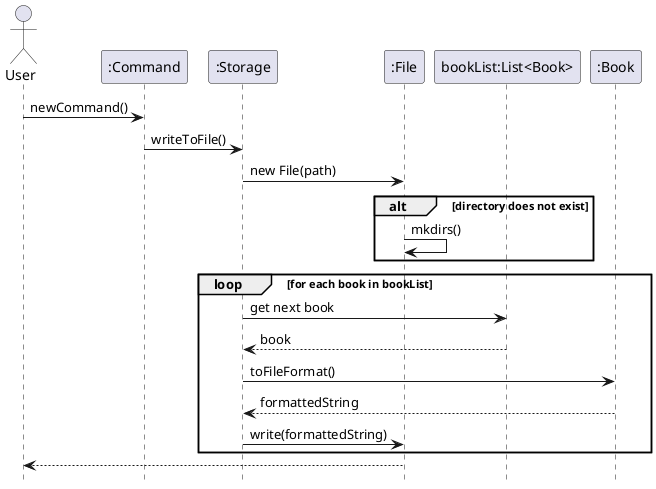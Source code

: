 @startuml
hide footbox
actor User
participant ":Command" as Command
participant ":Storage" as Storage
participant ":File" as Directory
participant "bookList:List<Book>" as BookList
participant ":Book" as Book

User -> Command: newCommand()
Command -> Storage: writeToFile()

Storage -> Directory: new File(path)

alt directory does not exist
    Directory -> Directory: mkdirs()
end

loop for each book in bookList
    Storage -> BookList: get next book
    BookList --> Storage: book

    Storage -> Book: toFileFormat()
    Book --> Storage: formattedString

    Storage -> Directory: write(formattedString)
end

Directory --> User
@enduml